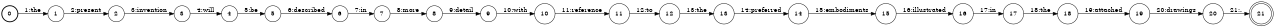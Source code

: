 digraph FST {
rankdir = LR;
size = "8.5,11";
label = "";
center = 1;
orientation = Portrait;
ranksep = "0.4";
nodesep = "0.25";
0 [label = "0", shape = circle, style = bold, fontsize = 14]
	0 -> 1 [label = "1:the", fontsize = 14];
1 [label = "1", shape = circle, style = solid, fontsize = 14]
	1 -> 2 [label = "2:present", fontsize = 14];
2 [label = "2", shape = circle, style = solid, fontsize = 14]
	2 -> 3 [label = "3:invention", fontsize = 14];
3 [label = "3", shape = circle, style = solid, fontsize = 14]
	3 -> 4 [label = "4:will", fontsize = 14];
4 [label = "4", shape = circle, style = solid, fontsize = 14]
	4 -> 5 [label = "5:be", fontsize = 14];
5 [label = "5", shape = circle, style = solid, fontsize = 14]
	5 -> 6 [label = "6:described", fontsize = 14];
6 [label = "6", shape = circle, style = solid, fontsize = 14]
	6 -> 7 [label = "7:in", fontsize = 14];
7 [label = "7", shape = circle, style = solid, fontsize = 14]
	7 -> 8 [label = "8:more", fontsize = 14];
8 [label = "8", shape = circle, style = solid, fontsize = 14]
	8 -> 9 [label = "9:detail", fontsize = 14];
9 [label = "9", shape = circle, style = solid, fontsize = 14]
	9 -> 10 [label = "10:with", fontsize = 14];
10 [label = "10", shape = circle, style = solid, fontsize = 14]
	10 -> 11 [label = "11:reference", fontsize = 14];
11 [label = "11", shape = circle, style = solid, fontsize = 14]
	11 -> 12 [label = "12:to", fontsize = 14];
12 [label = "12", shape = circle, style = solid, fontsize = 14]
	12 -> 13 [label = "13:the", fontsize = 14];
13 [label = "13", shape = circle, style = solid, fontsize = 14]
	13 -> 14 [label = "14:preferred", fontsize = 14];
14 [label = "14", shape = circle, style = solid, fontsize = 14]
	14 -> 15 [label = "15:embodiments", fontsize = 14];
15 [label = "15", shape = circle, style = solid, fontsize = 14]
	15 -> 16 [label = "16:illustrated", fontsize = 14];
16 [label = "16", shape = circle, style = solid, fontsize = 14]
	16 -> 17 [label = "17:in", fontsize = 14];
17 [label = "17", shape = circle, style = solid, fontsize = 14]
	17 -> 18 [label = "18:the", fontsize = 14];
18 [label = "18", shape = circle, style = solid, fontsize = 14]
	18 -> 19 [label = "19:attached", fontsize = 14];
19 [label = "19", shape = circle, style = solid, fontsize = 14]
	19 -> 20 [label = "20:drawings", fontsize = 14];
20 [label = "20", shape = circle, style = solid, fontsize = 14]
	20 -> 21 [label = "21:.", fontsize = 14];
21 [label = "21", shape = doublecircle, style = solid, fontsize = 14]
}

